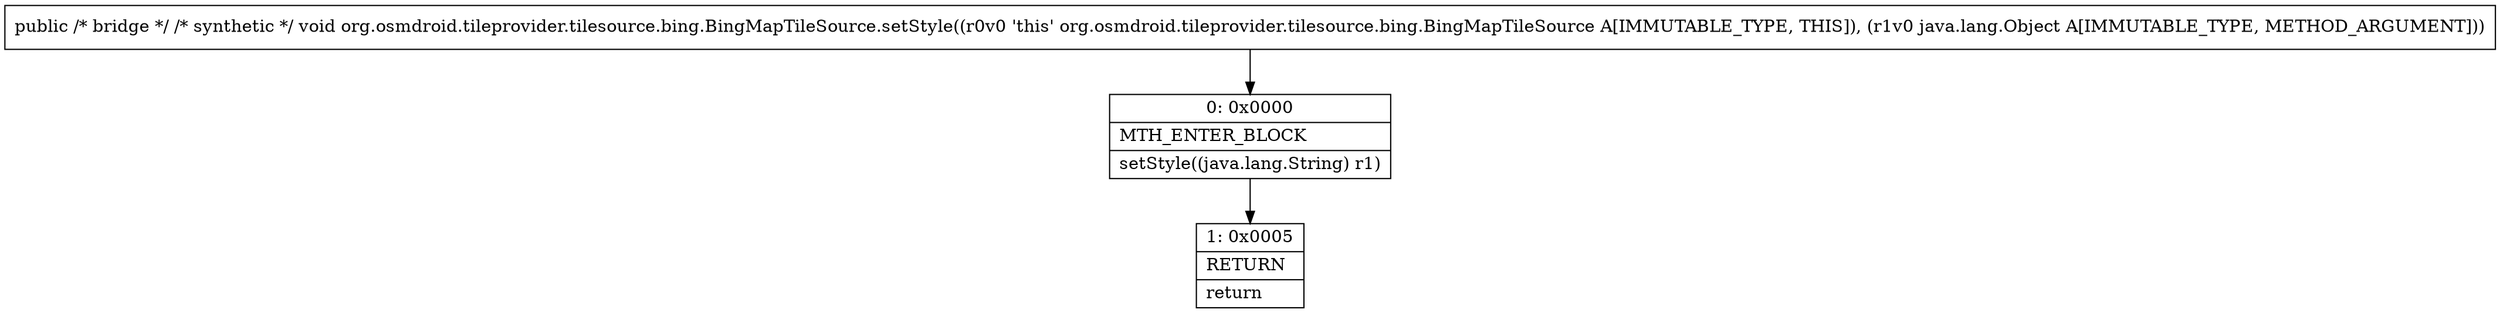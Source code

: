 digraph "CFG fororg.osmdroid.tileprovider.tilesource.bing.BingMapTileSource.setStyle(Ljava\/lang\/Object;)V" {
Node_0 [shape=record,label="{0\:\ 0x0000|MTH_ENTER_BLOCK\l|setStyle((java.lang.String) r1)\l}"];
Node_1 [shape=record,label="{1\:\ 0x0005|RETURN\l|return\l}"];
MethodNode[shape=record,label="{public \/* bridge *\/ \/* synthetic *\/ void org.osmdroid.tileprovider.tilesource.bing.BingMapTileSource.setStyle((r0v0 'this' org.osmdroid.tileprovider.tilesource.bing.BingMapTileSource A[IMMUTABLE_TYPE, THIS]), (r1v0 java.lang.Object A[IMMUTABLE_TYPE, METHOD_ARGUMENT])) }"];
MethodNode -> Node_0;
Node_0 -> Node_1;
}

